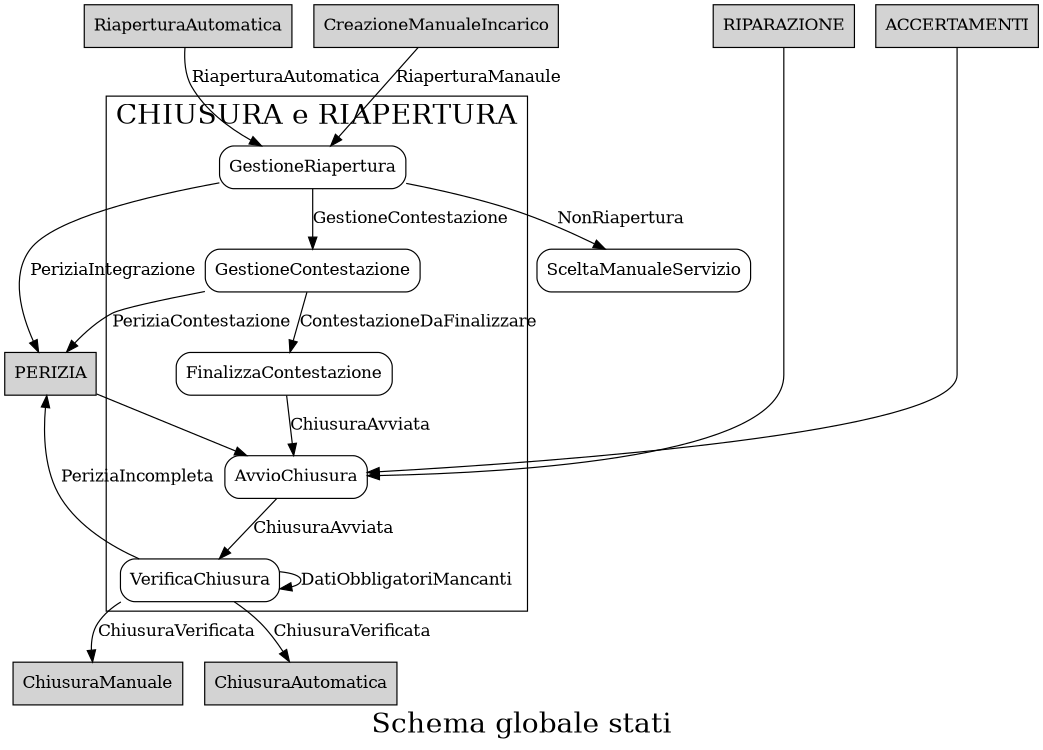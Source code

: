 digraph finite_state_machine {
    rankdir=TD;
	rank =same
    size="8,5"
    fontsize = "24"
    label="Schema globale stati"
    node [shape=box,style=rounded ];
 
	subgraph start {
			node [shape = "box" style = "filled" ];
			label = "start";
			CreazioneManualeIncarico
			RiaperturaAutomatica
			ACCERTAMENTI
			RIPARAZIONE
	}
	
	subgraph end {
			node [shape = "box" style = "filled" ];
			label = "end";
			rank = sink
			ChiusuraManuale
			ChiusuraAutomatica
	}
		
	subgraph cluster_chiusura {
		node [shape=box,style=rounded ];
		label = "CHIUSURA e RIAPERTURA";
		AvvioChiusura
		VerificaChiusura
		GestioneRiapertura
		GestioneContestazione
		FinalizzaContestazione
	}


        
 

    AvvioChiusura              -> VerificaChiusura        [ label = "ChiusuraAvviata"]
    VerificaChiusura           -> ChiusuraManuale         [ label = "ChiusuraVerificata"]
    VerificaChiusura           -> ChiusuraAutomatica      [ label = "ChiusuraVerificata"]
    VerificaChiusura           -> VerificaChiusura        [ label = "DatiObbligatoriMancanti"]
	RiaperturaAutomatica         -> GestioneRiapertura      [ label = "RiaperturaAutomatica" ]
	CreazioneManualeIncarico   ->  GestioneRiapertura    [ label = "RiaperturaManaule" ]

    GestioneRiapertura    ->  SceltaManualeServizio [ label = "NonRiapertura"]
    GestioneRiapertura    ->  GestioneContestazione [ label = "GestioneContestazione"]

    GestioneContestazione       -> FinalizzaContestazione [ label = "ContestazioneDaFinalizzare"]
    FinalizzaContestazione      -> AvvioChiusura          [ label = "ChiusuraAvviata"]


	node [shape=box,style=rounded  style = filled];
	color = grey
 	ACCERTAMENTI                    -> AvvioChiusura    
    PERIZIA                         -> AvvioChiusura             
	RIPARAZIONE                     -> AvvioChiusura     
    VerificaChiusura           -> PERIZIA				  [ label = "PeriziaIncompleta"]
	GestioneRiapertura          ->  PERIZIA   [ label = "PeriziaIntegrazione" ]
	GestioneContestazione       -> PERIZIA [ label = "PeriziaContestazione" ]

}